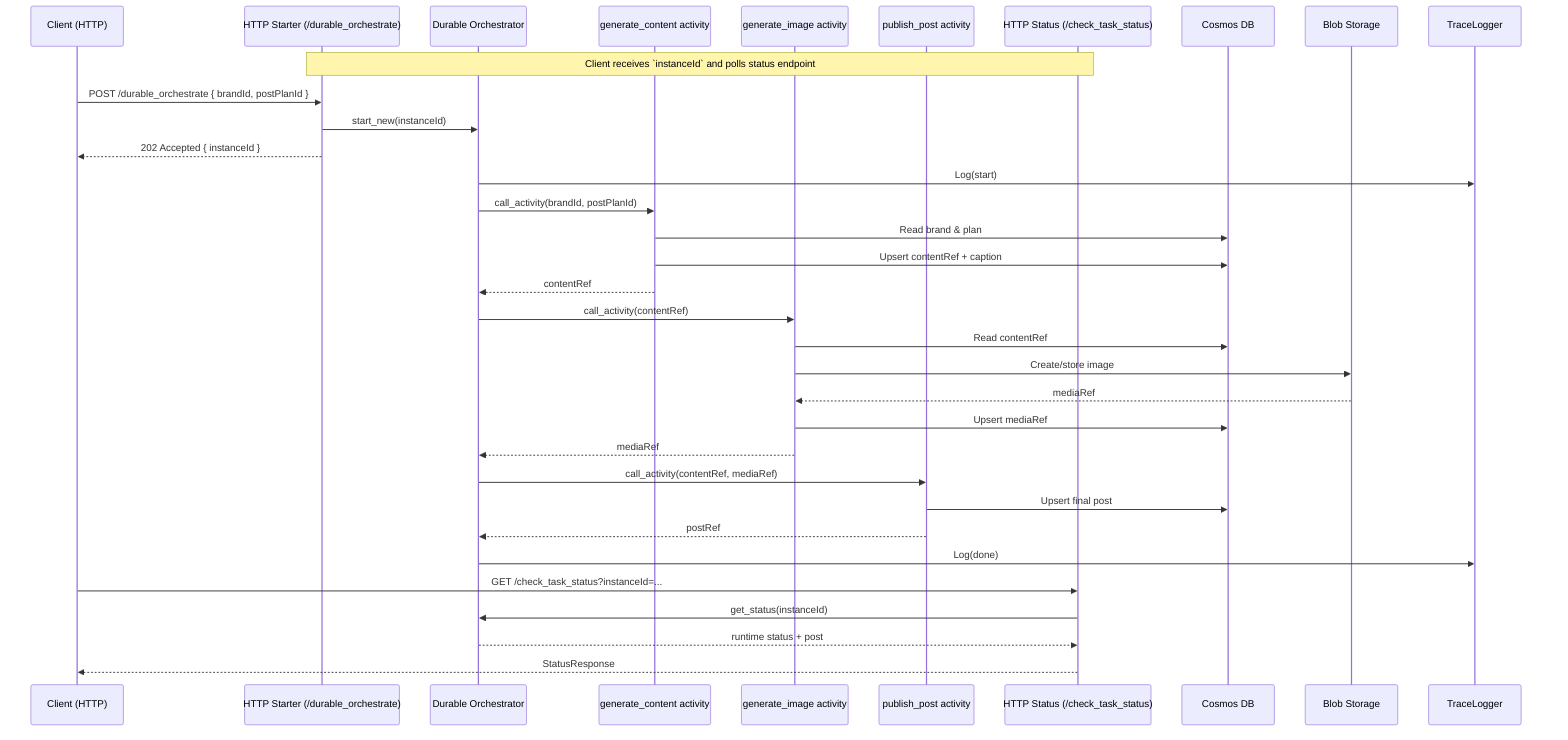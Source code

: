 ---
id: 16629962-bb60-4718-ad83-7da6c0705c9e
---

sequenceDiagram
    participant Client as Client (HTTP)
    participant Starter as HTTP Starter (/durable_orchestrate)
    participant Orchestrator as Durable Orchestrator
    participant Content as generate_content activity
    participant Image as generate_image activity
    participant Publish as publish_post activity
    participant Status as HTTP Status (/check_task_status)
    participant Cosmos as Cosmos DB
    participant Blob as Blob Storage
    participant Trace as TraceLogger

    Note over Starter,Status: Client receives `instanceId` and polls status endpoint

    Client->>Starter: POST /durable_orchestrate { brandId, postPlanId }
    Starter->>Orchestrator: start_new(instanceId)
    Starter-->>Client: 202 Accepted { instanceId }

    Orchestrator->>Trace: Log(start)
    Orchestrator->>Content: call_activity(brandId, postPlanId)
    Content->>Cosmos: Read brand & plan
    Content->>Cosmos: Upsert contentRef + caption
    Content-->>Orchestrator: contentRef

    Orchestrator->>Image: call_activity(contentRef)
    Image->>Cosmos: Read contentRef
    Image->>Blob: Create/store image
    Blob-->>Image: mediaRef
    Image->>Cosmos: Upsert mediaRef
    Image-->>Orchestrator: mediaRef

    Orchestrator->>Publish: call_activity(contentRef, mediaRef)
    Publish->>Cosmos: Upsert final post
    Publish-->>Orchestrator: postRef
    Orchestrator->>Trace: Log(done)

    Client->>Status: GET /check_task_status?instanceId=...
    Status->>Orchestrator: get_status(instanceId)
    Orchestrator-->>Status: runtime status + post
    Status-->>Client: StatusResponse